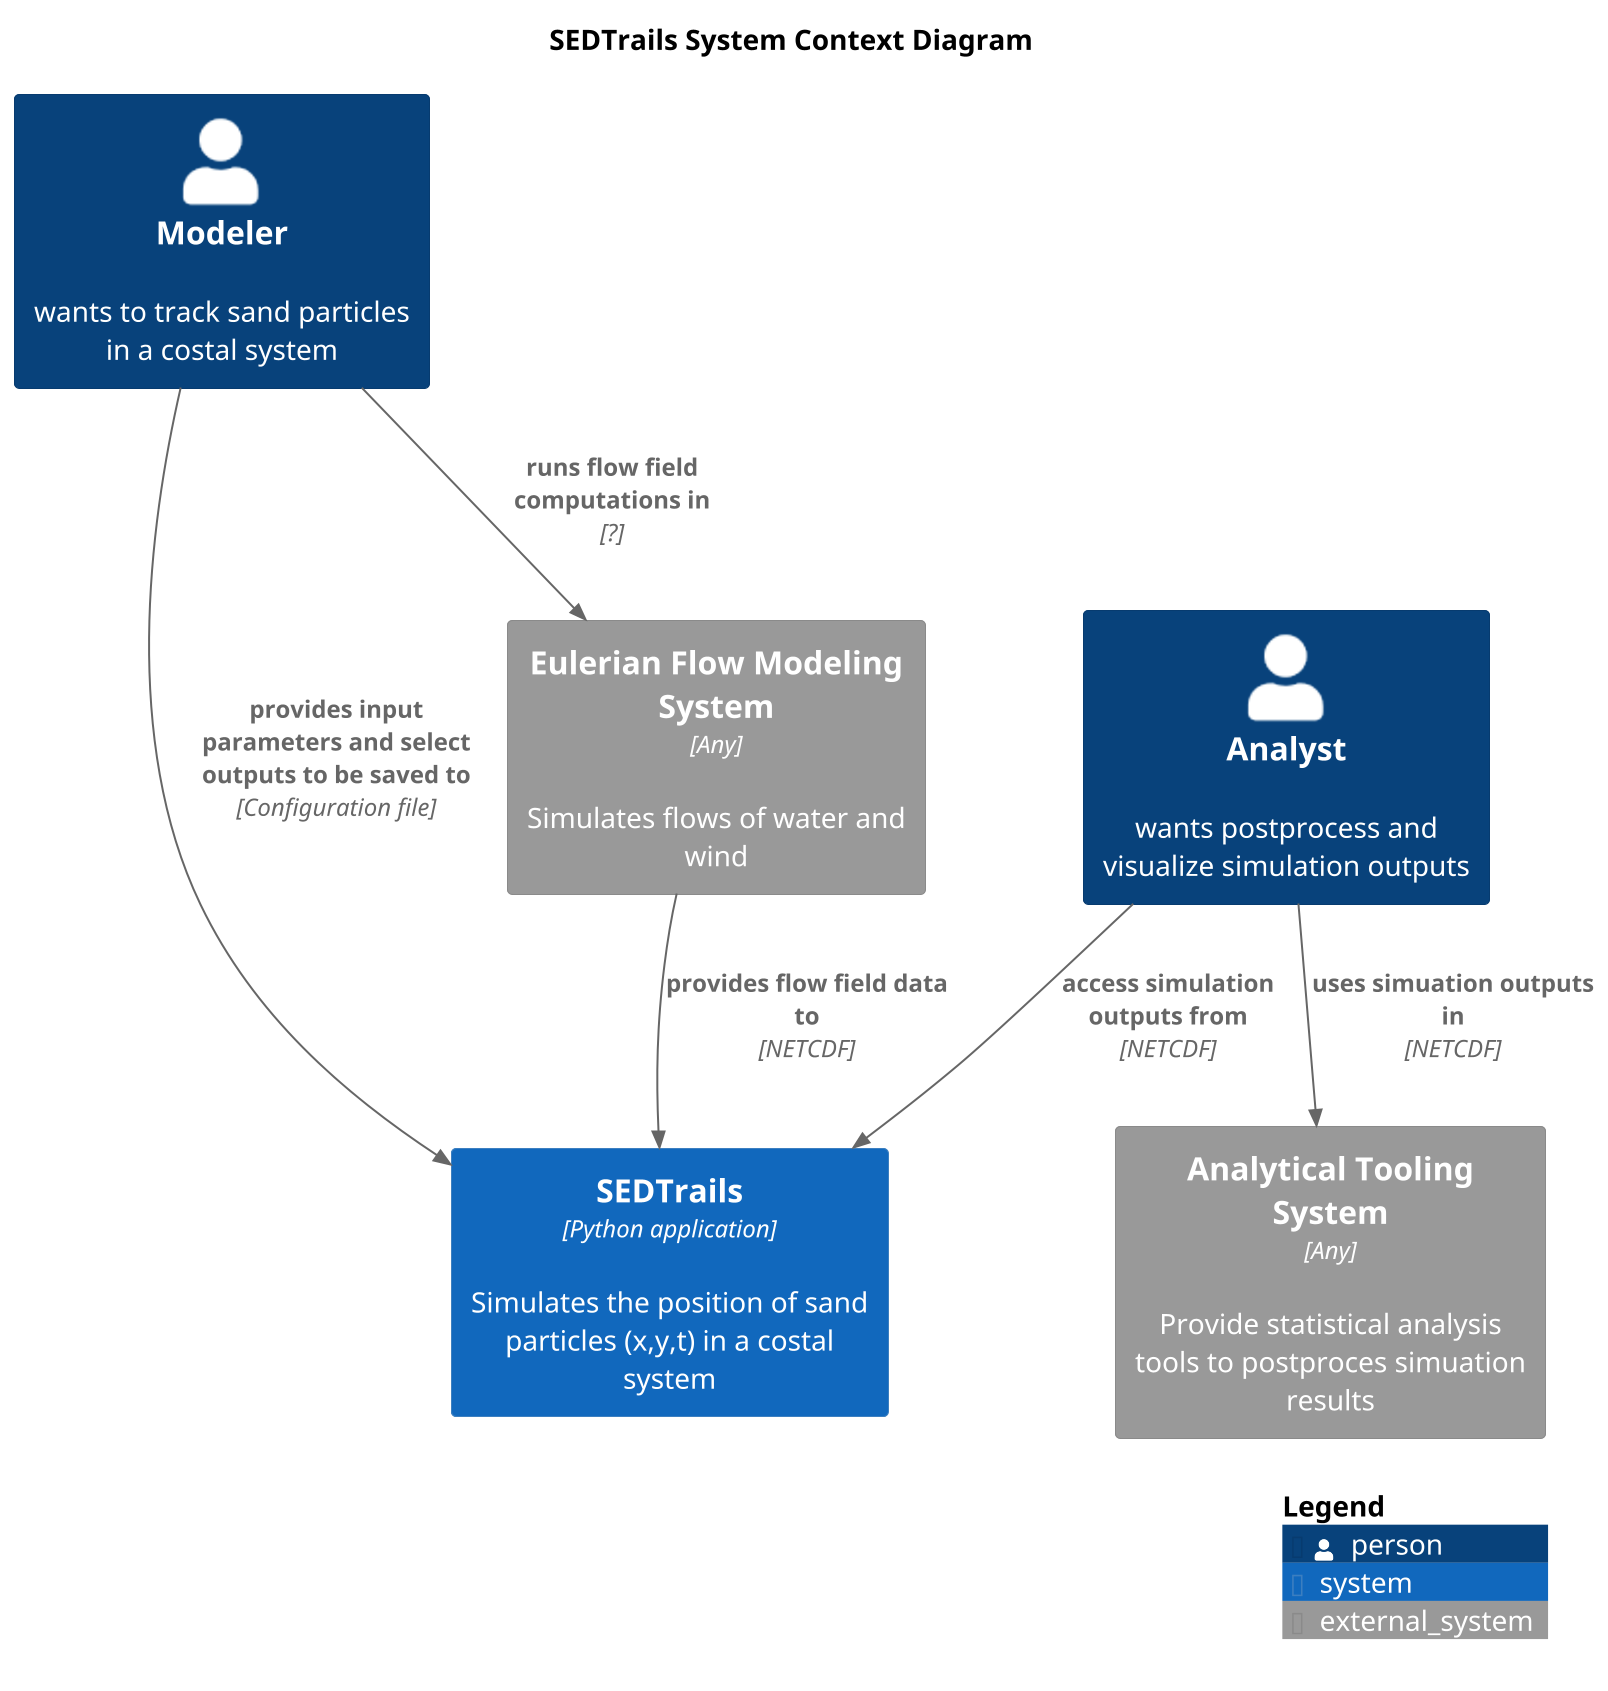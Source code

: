 @startuml SedtrailContext
!include <C4/C4_Container>

title SEDTrails System Context Diagram
scale 2

Person(modeler, "Modeler", "wants to track sand particles in a costal system")
Person(analyst, "Analyst", "wants postprocess and visualize simulation outputs")


System(sedtrails, "SEDTrails", "Simulates the position of sand particles (x,y,t) in a costal system", $type="Python application")


System_Ext(flowSystem, "Eulerian Flow Modeling System", "Simulates flows of water and wind", $type="Any")


System_Ext(analyticalSystem, "Analytical Tooling System", "Provide statistical analysis tools to postproces simuation results", $type="Any")

Rel(modeler, sedtrails, "provides input parameters and select outputs to be saved to", "Configuration file")
Rel(analyst, sedtrails, "access simulation outputs from", "NETCDF")
Rel(modeler, flowSystem, "runs flow field computations in", "?")

Rel(flowSystem, sedtrails, "provides flow field data to ", "NETCDF")
Rel(analyst, analyticalSystem, "uses simuation outputs in ", "NETCDF")

SHOW_LEGEND()
@enduml
